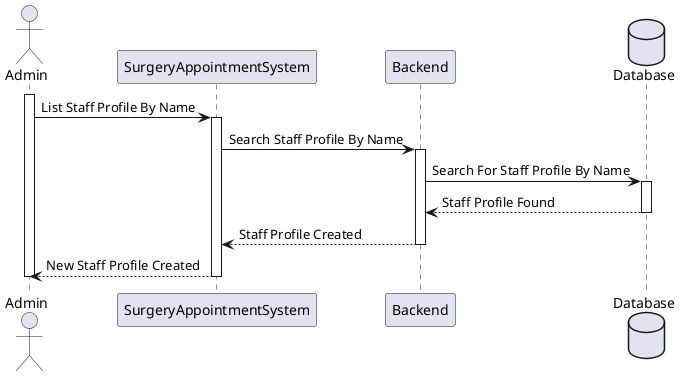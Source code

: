 ﻿@startuml
actor Admin
participant SurgeryAppointmentSystem
participant Backend
database Database

activate Admin

Admin -> SurgeryAppointmentSystem : List Staff Profile By Name
activate SurgeryAppointmentSystem

SurgeryAppointmentSystem -> Backend : Search Staff Profile By Name
activate Backend

Backend -> Database : Search For Staff Profile By Name
activate Database

Database --> Backend : Staff Profile Found
deactivate Database

Backend --> SurgeryAppointmentSystem : Staff Profile Created
deactivate Backend

SurgeryAppointmentSystem --> Admin : New Staff Profile Created
deactivate SurgeryAppointmentSystem

deactivate Admin

@enduml
